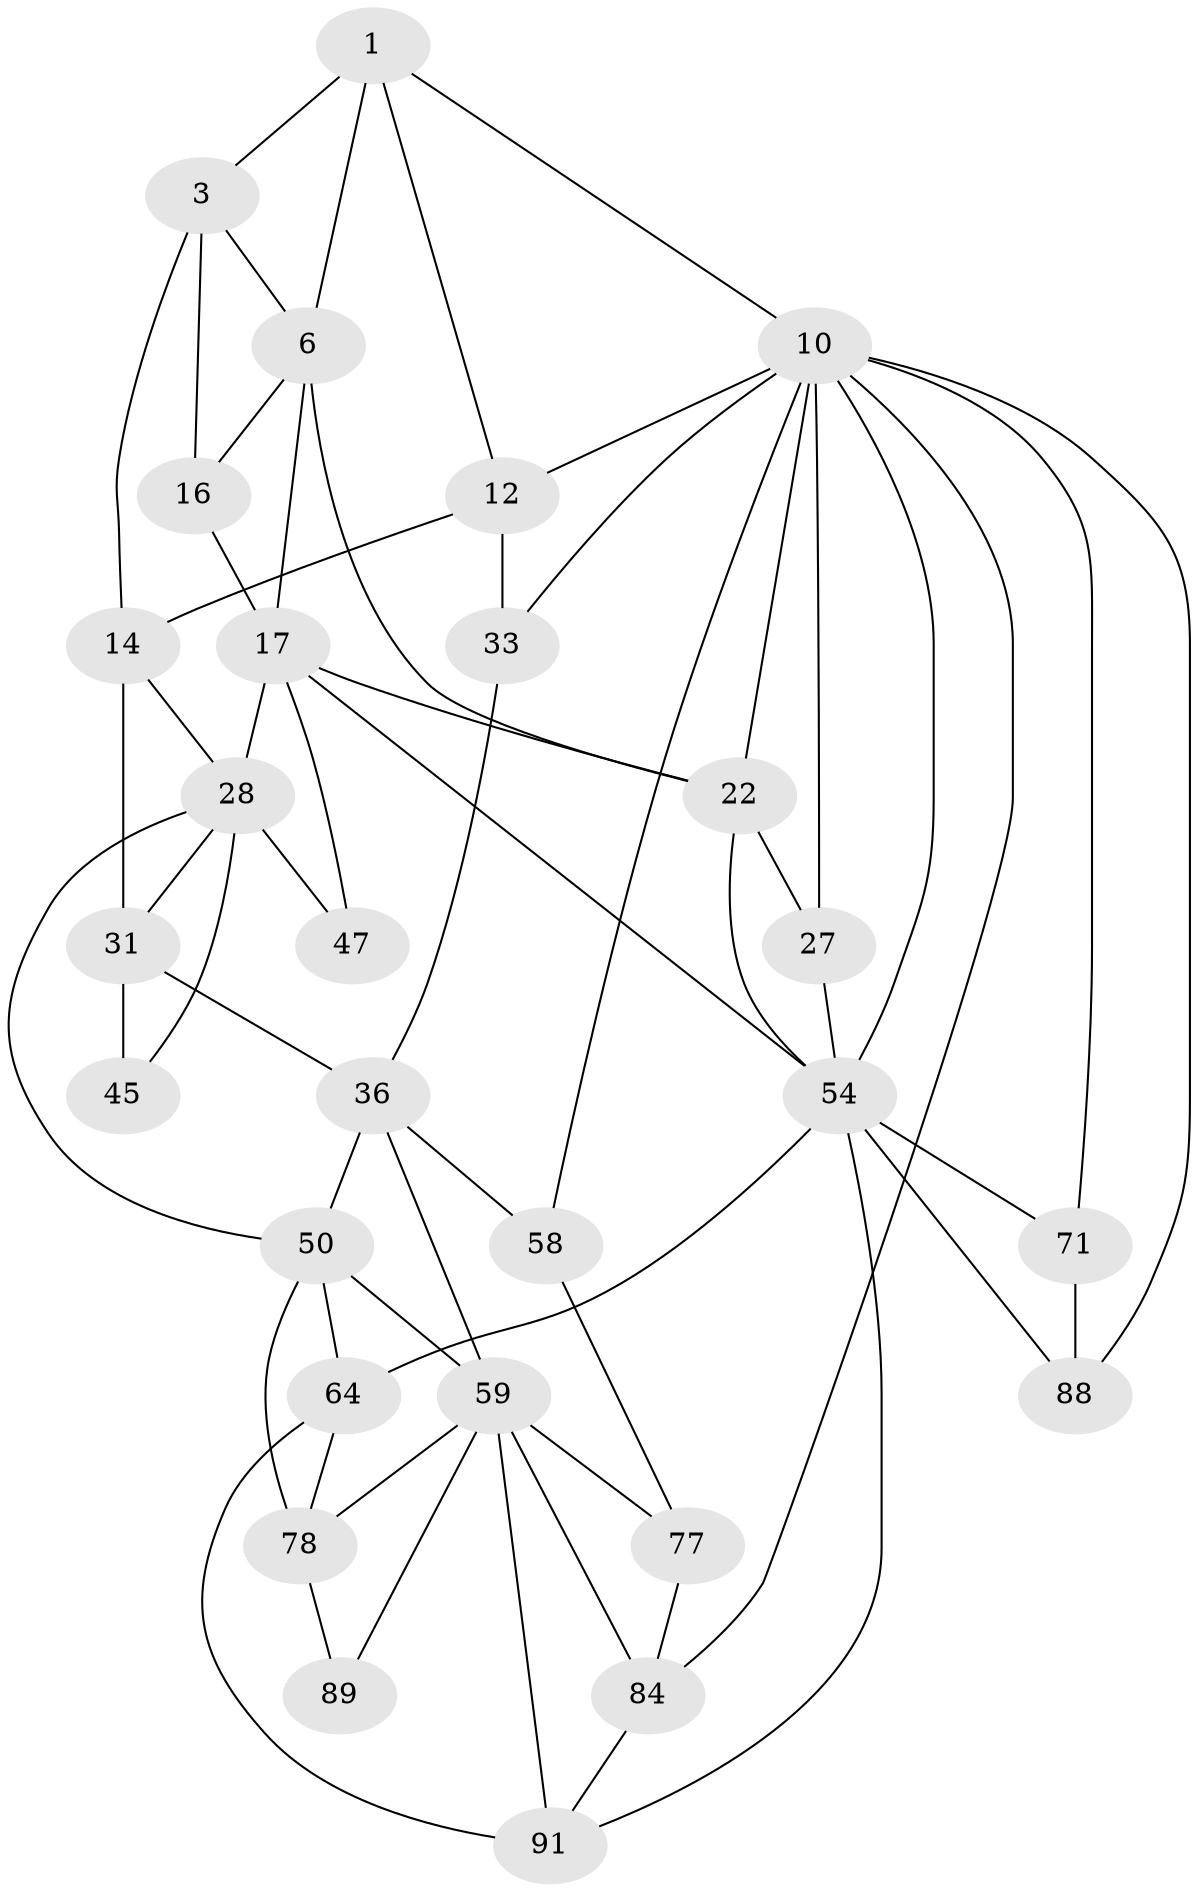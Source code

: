 // original degree distribution, {3: 0.0625, 4: 0.20833333333333334, 6: 0.2708333333333333, 5: 0.4583333333333333}
// Generated by graph-tools (version 1.1) at 2025/21/03/04/25 18:21:27]
// undirected, 28 vertices, 60 edges
graph export_dot {
graph [start="1"]
  node [color=gray90,style=filled];
  1 [pos="+1+0",super="+2+5"];
  3 [pos="+0.46970367416320313+0.07120832190419685",super="+15+4"];
  6 [pos="+0.9262117155497182+0.1356270556922223",super="+7"];
  10 [pos="+1+0",super="+11+61"];
  12 [pos="+0+0",super="+13"];
  14 [pos="+0.43602840078359706+0.15232632925110032",super="+30"];
  16 [pos="+0.5818205319922122+0.21376266559585883"];
  17 [pos="+0.7708267004176219+0.36863683412946474",super="+18"];
  22 [pos="+0.9333555347524589+0.2599135141341499",super="+23+24"];
  27 [pos="+1+0.3674001396916937",super="+60"];
  28 [pos="+0.5170337222251676+0.38159174935454104",super="+29+48"];
  31 [pos="+0.21112601313442628+0.25770078086650133",super="+34+32"];
  33 [pos="+0.06835888461584005+0.15469655790368936",super="+38"];
  36 [pos="+0.13218320190224533+0.40154660795835234",super="+52+37"];
  45 [pos="+0.3448026047195741+0.48262236558344473"];
  47 [pos="+0.6175033863480367+0.5298092243569279"];
  50 [pos="+0.30715295974156925+0.6269526766171373",super="+65+51"];
  54 [pos="+0.8253903606180083+0.5728130546481305",super="+55"];
  58 [pos="+0+0.5503281748898181",super="+66"];
  59 [pos="+0.20960689672129293+0.6460595298072456",super="+75"];
  64 [pos="+0.6263292179213323+0.6581535353594594",super="+70"];
  71 [pos="+0.8801855680033893+0.780218224723862",super="+72"];
  77 [pos="+0+0.7405044530776462",super="+86"];
  78 [pos="+0.4107545426545593+0.8219446325460259",super="+82+79"];
  84 [pos="+0.15130806524031062+0.8993743349745179",super="+85+93"];
  88 [pos="+0.8262470497095616+0.8890859899103922"];
  89 [pos="+0.2599414192704274+0.8772771615518751"];
  91 [pos="+0.42749259318477345+1",super="+92"];
  1 -- 3;
  1 -- 12;
  1 -- 10;
  1 -- 6;
  3 -- 16;
  3 -- 14;
  3 -- 6;
  6 -- 16;
  6 -- 17;
  6 -- 22;
  10 -- 22;
  10 -- 33;
  10 -- 58 [weight=2];
  10 -- 12;
  10 -- 54;
  10 -- 71 [weight=2];
  10 -- 88;
  10 -- 27;
  10 -- 84;
  12 -- 33;
  12 -- 14;
  14 -- 28;
  14 -- 31;
  16 -- 17;
  17 -- 22;
  17 -- 28;
  17 -- 47 [weight=2];
  17 -- 54;
  22 -- 27 [weight=2];
  22 -- 54;
  27 -- 54;
  28 -- 50;
  28 -- 45;
  28 -- 47;
  28 -- 31;
  31 -- 36 [weight=2];
  31 -- 45 [weight=2];
  33 -- 36;
  36 -- 50;
  36 -- 58;
  36 -- 59;
  50 -- 64;
  50 -- 78;
  50 -- 59;
  54 -- 64 [weight=2];
  54 -- 91;
  54 -- 88;
  54 -- 71 [weight=2];
  58 -- 77;
  59 -- 84;
  59 -- 89;
  59 -- 91;
  59 -- 77 [weight=2];
  59 -- 78;
  64 -- 91;
  64 -- 78;
  71 -- 88;
  77 -- 84;
  78 -- 89;
  84 -- 91;
}
